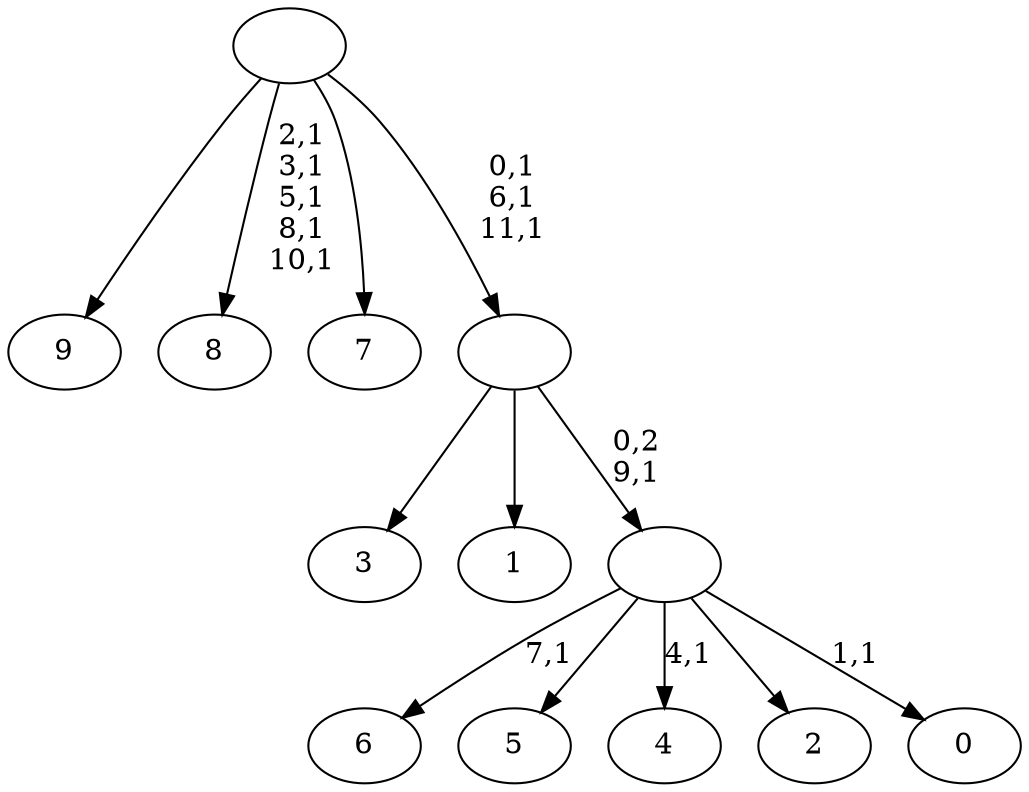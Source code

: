 digraph T {
	22 [label="9"]
	21 [label="8"]
	15 [label="7"]
	14 [label="6"]
	12 [label="5"]
	11 [label="4"]
	9 [label="3"]
	8 [label="2"]
	7 [label="1"]
	6 [label="0"]
	4 [label=""]
	3 [label=""]
	0 [label=""]
	4 -> 6 [label="1,1"]
	4 -> 11 [label="4,1"]
	4 -> 14 [label="7,1"]
	4 -> 12 [label=""]
	4 -> 8 [label=""]
	3 -> 9 [label=""]
	3 -> 7 [label=""]
	3 -> 4 [label="0,2\n9,1"]
	0 -> 3 [label="0,1\n6,1\n11,1"]
	0 -> 21 [label="2,1\n3,1\n5,1\n8,1\n10,1"]
	0 -> 22 [label=""]
	0 -> 15 [label=""]
}

